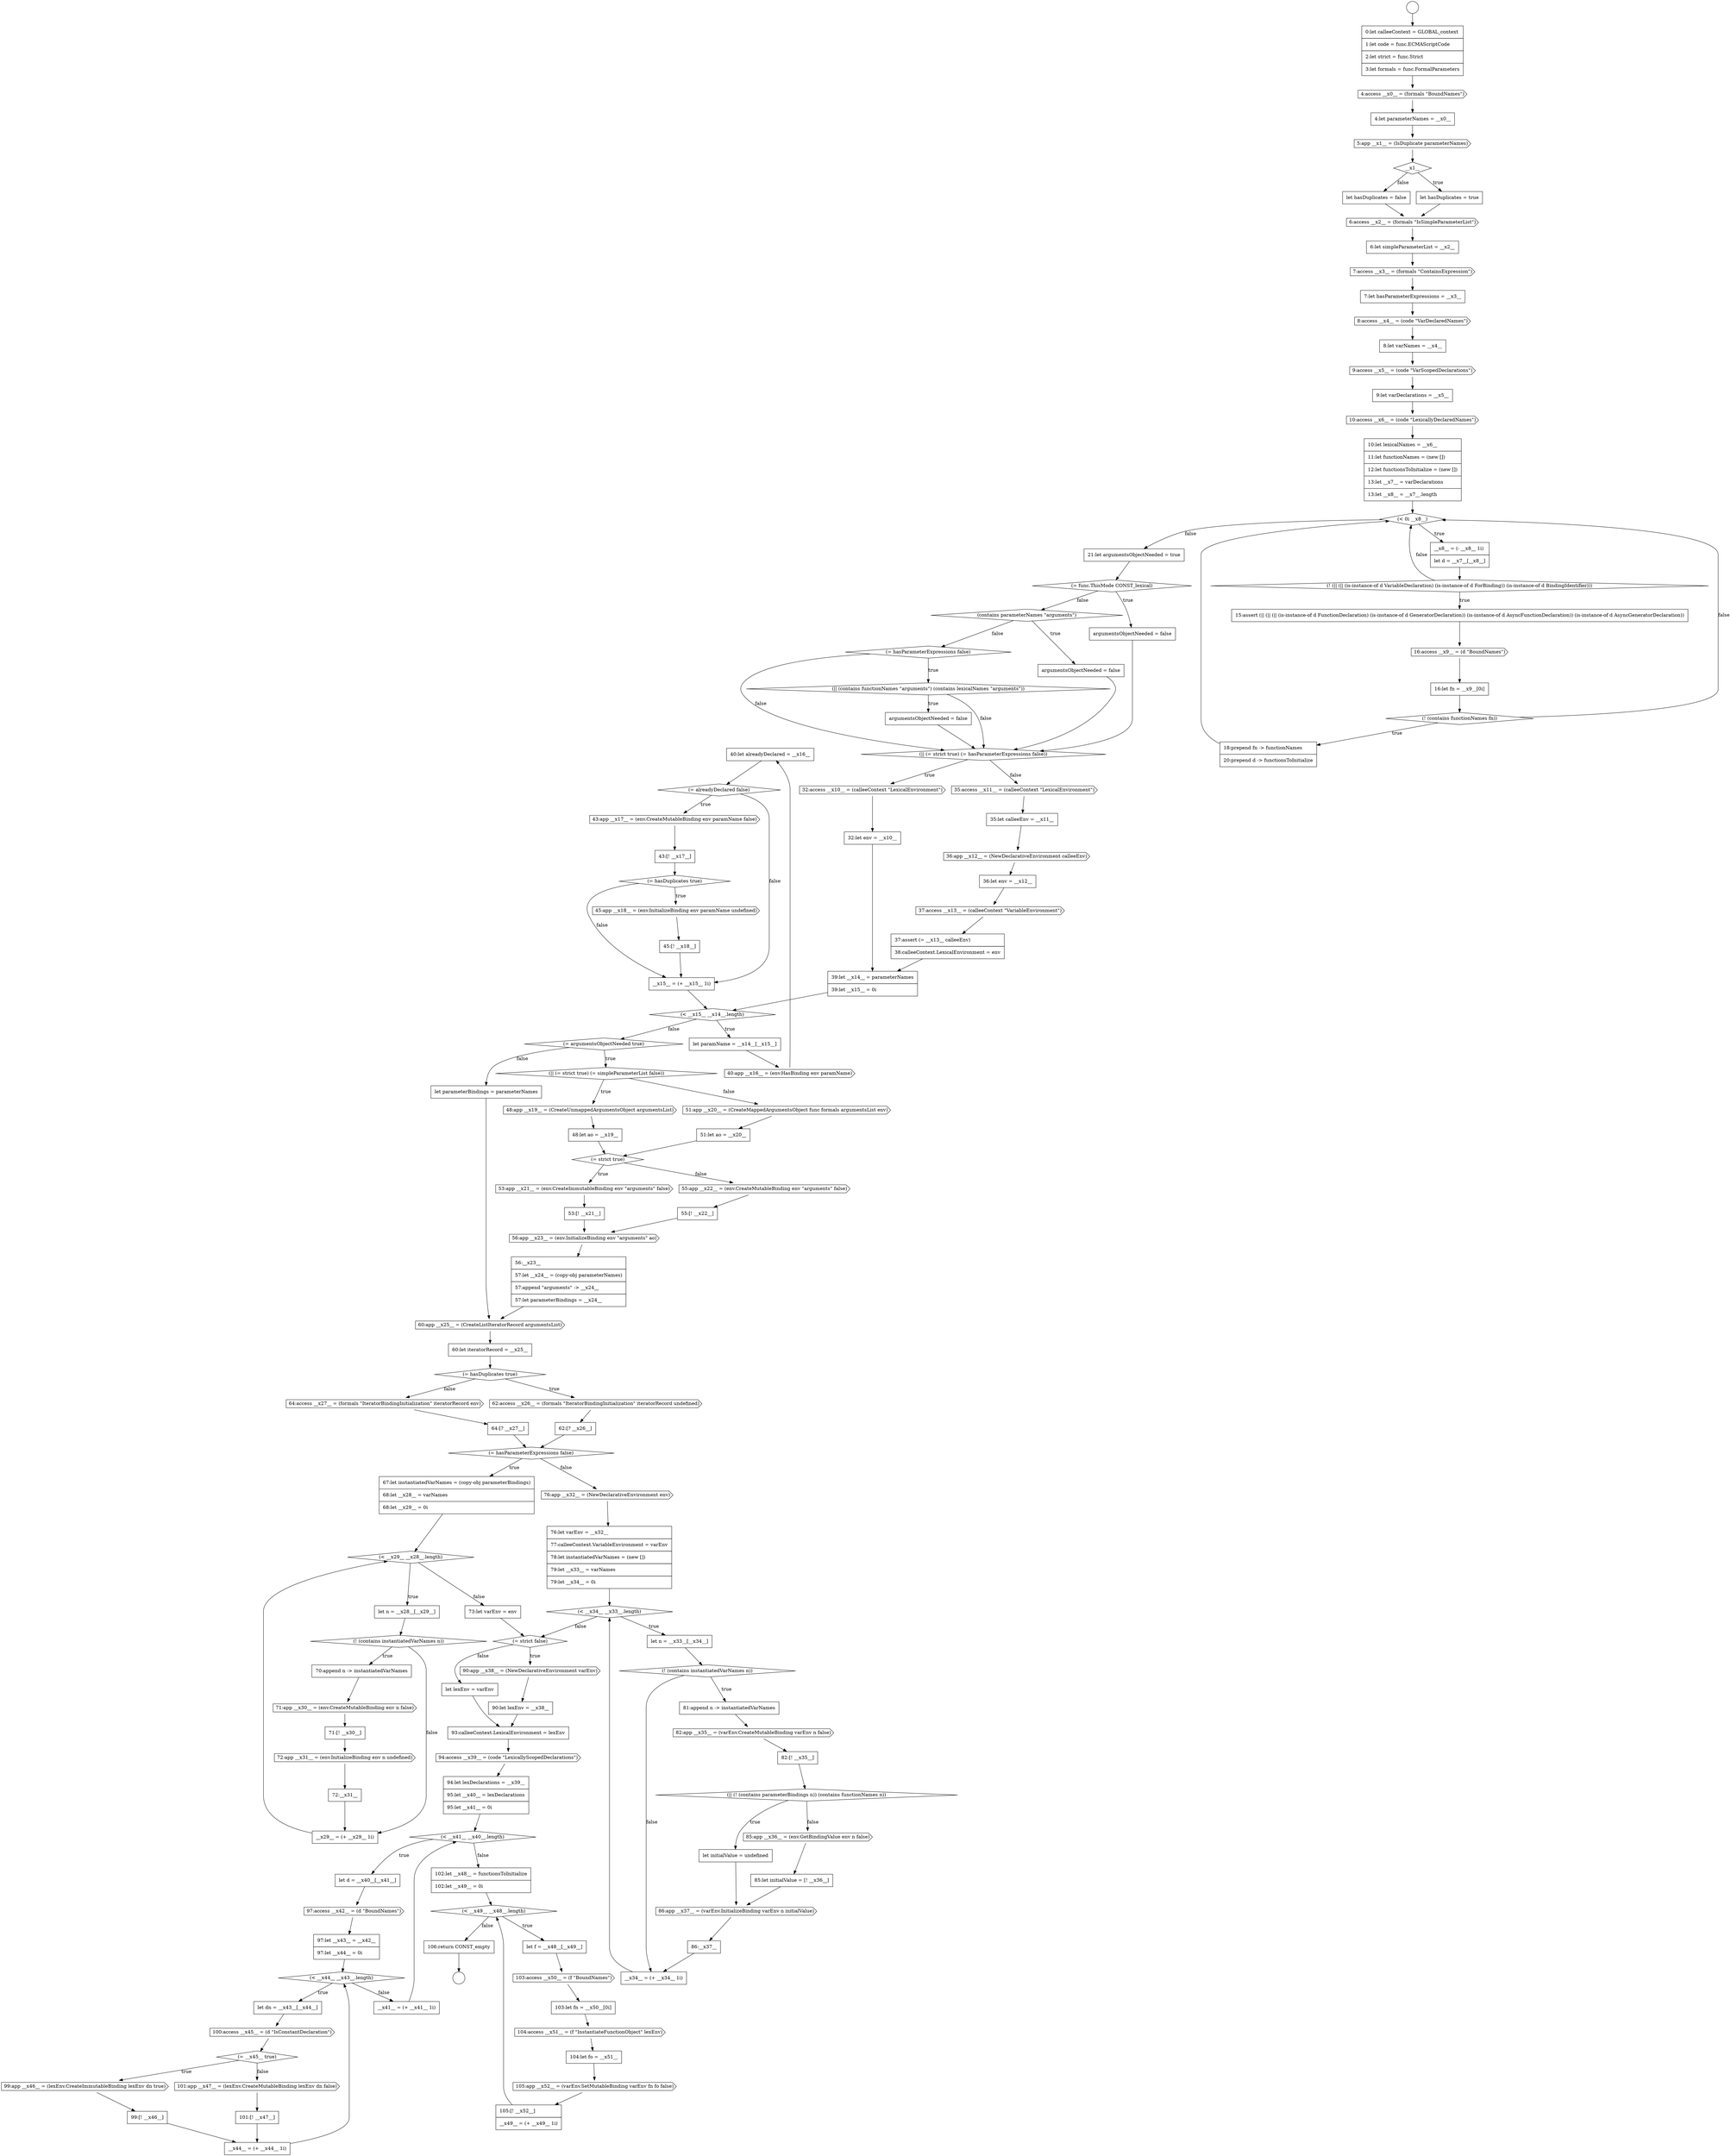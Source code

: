 digraph {
  node2452 [shape=none, margin=0, label=<<font color="black">
    <table border="0" cellborder="1" cellspacing="0" cellpadding="10">
      <tr><td align="left">40:let alreadyDeclared = __x16__</td></tr>
    </table>
  </font>> color="black" fillcolor="white" style=filled]
  node2412 [shape=none, margin=0, label=<<font color="black">
    <table border="0" cellborder="1" cellspacing="0" cellpadding="10">
      <tr><td align="left">let hasDuplicates = false</td></tr>
    </table>
  </font>> color="black" fillcolor="white" style=filled]
  node2463 [shape=none, margin=0, label=<<font color="black">
    <table border="0" cellborder="1" cellspacing="0" cellpadding="10">
      <tr><td align="left">48:let ao = __x19__</td></tr>
    </table>
  </font>> color="black" fillcolor="white" style=filled]
  node2499 [shape=cds, label=<<font color="black">82:app __x35__ = (varEnv.CreateMutableBinding varEnv n false)</font>> color="black" fillcolor="white" style=filled]
  node2427 [shape=cds, label=<<font color="black">16:access __x9__ = (d &quot;BoundNames&quot;)</font>> color="black" fillcolor="white" style=filled]
  node2480 [shape=none, margin=0, label=<<font color="black">
    <table border="0" cellborder="1" cellspacing="0" cellpadding="10">
      <tr><td align="left">64:[? __x27__]</td></tr>
    </table>
  </font>> color="black" fillcolor="white" style=filled]
  node2512 [shape=none, margin=0, label=<<font color="black">
    <table border="0" cellborder="1" cellspacing="0" cellpadding="10">
      <tr><td align="left">93:calleeContext.LexicalEnvironment = lexEnv</td></tr>
    </table>
  </font>> color="black" fillcolor="white" style=filled]
  node2495 [shape=diamond, label=<<font color="black">(&lt; __x34__ __x33__.length)</font>> color="black" fillcolor="white" style=filled]
  node2527 [shape=none, margin=0, label=<<font color="black">
    <table border="0" cellborder="1" cellspacing="0" cellpadding="10">
      <tr><td align="left">__x44__ = (+ __x44__ 1i)</td></tr>
    </table>
  </font>> color="black" fillcolor="white" style=filled]
  node2448 [shape=none, margin=0, label=<<font color="black">
    <table border="0" cellborder="1" cellspacing="0" cellpadding="10">
      <tr><td align="left">39:let __x14__ = parameterNames</td></tr>
      <tr><td align="left">39:let __x15__ = 0i</td></tr>
    </table>
  </font>> color="black" fillcolor="white" style=filled]
  node2434 [shape=diamond, label=<<font color="black">(contains parameterNames &quot;arguments&quot;)</font>> color="black" fillcolor="white" style=filled]
  node2476 [shape=diamond, label=<<font color="black">(= hasDuplicates true)</font>> color="black" fillcolor="white" style=filled]
  node2459 [shape=none, margin=0, label=<<font color="black">
    <table border="0" cellborder="1" cellspacing="0" cellpadding="10">
      <tr><td align="left">__x15__ = (+ __x15__ 1i)</td></tr>
    </table>
  </font>> color="black" fillcolor="white" style=filled]
  node2432 [shape=diamond, label=<<font color="black">(= func.ThisMode CONST_lexical)</font>> color="black" fillcolor="white" style=filled]
  node2491 [shape=none, margin=0, label=<<font color="black">
    <table border="0" cellborder="1" cellspacing="0" cellpadding="10">
      <tr><td align="left">__x29__ = (+ __x29__ 1i)</td></tr>
    </table>
  </font>> color="black" fillcolor="white" style=filled]
  node2516 [shape=none, margin=0, label=<<font color="black">
    <table border="0" cellborder="1" cellspacing="0" cellpadding="10">
      <tr><td align="left">let d = __x40__[__x41__]</td></tr>
    </table>
  </font>> color="black" fillcolor="white" style=filled]
  node2531 [shape=none, margin=0, label=<<font color="black">
    <table border="0" cellborder="1" cellspacing="0" cellpadding="10">
      <tr><td align="left">let f = __x48__[__x49__]</td></tr>
    </table>
  </font>> color="black" fillcolor="white" style=filled]
  node2405 [shape=circle label=" " color="black" fillcolor="white" style=filled]
  node2501 [shape=diamond, label=<<font color="black">(|| (! (contains parameterBindings n)) (contains functionNames n))</font>> color="black" fillcolor="white" style=filled]
  node2444 [shape=cds, label=<<font color="black">36:app __x12__ = (NewDeclarativeEnvironment calleeEnv)</font>> color="black" fillcolor="white" style=filled]
  node2488 [shape=none, margin=0, label=<<font color="black">
    <table border="0" cellborder="1" cellspacing="0" cellpadding="10">
      <tr><td align="left">71:[! __x30__]</td></tr>
    </table>
  </font>> color="black" fillcolor="white" style=filled]
  node2466 [shape=diamond, label=<<font color="black">(= strict true)</font>> color="black" fillcolor="white" style=filled]
  node2420 [shape=none, margin=0, label=<<font color="black">
    <table border="0" cellborder="1" cellspacing="0" cellpadding="10">
      <tr><td align="left">9:let varDeclarations = __x5__</td></tr>
    </table>
  </font>> color="black" fillcolor="white" style=filled]
  node2520 [shape=none, margin=0, label=<<font color="black">
    <table border="0" cellborder="1" cellspacing="0" cellpadding="10">
      <tr><td align="left">let dn = __x43__[__x44__]</td></tr>
    </table>
  </font>> color="black" fillcolor="white" style=filled]
  node2533 [shape=none, margin=0, label=<<font color="black">
    <table border="0" cellborder="1" cellspacing="0" cellpadding="10">
      <tr><td align="left">103:let fn = __x50__[0i]</td></tr>
    </table>
  </font>> color="black" fillcolor="white" style=filled]
  node2456 [shape=diamond, label=<<font color="black">(= hasDuplicates true)</font>> color="black" fillcolor="white" style=filled]
  node2469 [shape=cds, label=<<font color="black">55:app __x22__ = (env.CreateMutableBinding env &quot;arguments&quot; false)</font>> color="black" fillcolor="white" style=filled]
  node2451 [shape=cds, label=<<font color="black">40:app __x16__ = (env.HasBinding env paramName)</font>> color="black" fillcolor="white" style=filled]
  node2508 [shape=diamond, label=<<font color="black">(= strict false)</font>> color="black" fillcolor="white" style=filled]
  node2437 [shape=diamond, label=<<font color="black">(|| (contains functionNames &quot;arguments&quot;) (contains lexicalNames &quot;arguments&quot;))</font>> color="black" fillcolor="white" style=filled]
  node2483 [shape=diamond, label=<<font color="black">(&lt; __x29__ __x28__.length)</font>> color="black" fillcolor="white" style=filled]
  node2424 [shape=none, margin=0, label=<<font color="black">
    <table border="0" cellborder="1" cellspacing="0" cellpadding="10">
      <tr><td align="left">__x8__ = (- __x8__ 1i)</td></tr>
      <tr><td align="left">let d = __x7__[__x8__]</td></tr>
    </table>
  </font>> color="black" fillcolor="white" style=filled]
  node2523 [shape=cds, label=<<font color="black">99:app __x46__ = (lexEnv.CreateImmutableBinding lexEnv dn true)</font>> color="black" fillcolor="white" style=filled]
  node2530 [shape=diamond, label=<<font color="black">(&lt; __x49__ __x48__.length)</font>> color="black" fillcolor="white" style=filled]
  node2473 [shape=none, margin=0, label=<<font color="black">
    <table border="0" cellborder="1" cellspacing="0" cellpadding="10">
      <tr><td align="left">let parameterBindings = parameterNames</td></tr>
    </table>
  </font>> color="black" fillcolor="white" style=filled]
  node2496 [shape=none, margin=0, label=<<font color="black">
    <table border="0" cellborder="1" cellspacing="0" cellpadding="10">
      <tr><td align="left">let n = __x33__[__x34__]</td></tr>
    </table>
  </font>> color="black" fillcolor="white" style=filled]
  node2441 [shape=none, margin=0, label=<<font color="black">
    <table border="0" cellborder="1" cellspacing="0" cellpadding="10">
      <tr><td align="left">32:let env = __x10__</td></tr>
    </table>
  </font>> color="black" fillcolor="white" style=filled]
  node2409 [shape=cds, label=<<font color="black">5:app __x1__ = (IsDuplicate parameterNames)</font>> color="black" fillcolor="white" style=filled]
  node2428 [shape=none, margin=0, label=<<font color="black">
    <table border="0" cellborder="1" cellspacing="0" cellpadding="10">
      <tr><td align="left">16:let fn = __x9__[0i]</td></tr>
    </table>
  </font>> color="black" fillcolor="white" style=filled]
  node2414 [shape=none, margin=0, label=<<font color="black">
    <table border="0" cellborder="1" cellspacing="0" cellpadding="10">
      <tr><td align="left">6:let simpleParameterList = __x2__</td></tr>
    </table>
  </font>> color="black" fillcolor="white" style=filled]
  node2528 [shape=none, margin=0, label=<<font color="black">
    <table border="0" cellborder="1" cellspacing="0" cellpadding="10">
      <tr><td align="left">__x41__ = (+ __x41__ 1i)</td></tr>
    </table>
  </font>> color="black" fillcolor="white" style=filled]
  node2445 [shape=none, margin=0, label=<<font color="black">
    <table border="0" cellborder="1" cellspacing="0" cellpadding="10">
      <tr><td align="left">36:let env = __x12__</td></tr>
    </table>
  </font>> color="black" fillcolor="white" style=filled]
  node2464 [shape=cds, label=<<font color="black">51:app __x20__ = (CreateMappedArgumentsObject func formals argumentsList env)</font>> color="black" fillcolor="white" style=filled]
  node2492 [shape=none, margin=0, label=<<font color="black">
    <table border="0" cellborder="1" cellspacing="0" cellpadding="10">
      <tr><td align="left">73:let varEnv = env</td></tr>
    </table>
  </font>> color="black" fillcolor="white" style=filled]
  node2433 [shape=none, margin=0, label=<<font color="black">
    <table border="0" cellborder="1" cellspacing="0" cellpadding="10">
      <tr><td align="left">argumentsObjectNeeded = false</td></tr>
    </table>
  </font>> color="black" fillcolor="white" style=filled]
  node2477 [shape=cds, label=<<font color="black">62:access __x26__ = (formals &quot;IteratorBindingInitialization&quot; iteratorRecord undefined)</font>> color="black" fillcolor="white" style=filled]
  node2498 [shape=none, margin=0, label=<<font color="black">
    <table border="0" cellborder="1" cellspacing="0" cellpadding="10">
      <tr><td align="left">81:append n -&gt; instantiatedVarNames</td></tr>
    </table>
  </font>> color="black" fillcolor="white" style=filled]
  node2515 [shape=diamond, label=<<font color="black">(&lt; __x41__ __x40__.length)</font>> color="black" fillcolor="white" style=filled]
  node2509 [shape=cds, label=<<font color="black">90:app __x38__ = (NewDeclarativeEnvironment varEnv)</font>> color="black" fillcolor="white" style=filled]
  node2537 [shape=none, margin=0, label=<<font color="black">
    <table border="0" cellborder="1" cellspacing="0" cellpadding="10">
      <tr><td align="left">105:[! __x52__]</td></tr>
      <tr><td align="left">__x49__ = (+ __x49__ 1i)</td></tr>
    </table>
  </font>> color="black" fillcolor="white" style=filled]
  node2460 [shape=diamond, label=<<font color="black">(= argumentsObjectNeeded true)</font>> color="black" fillcolor="white" style=filled]
  node2419 [shape=cds, label=<<font color="black">9:access __x5__ = (code &quot;VarScopedDeclarations&quot;)</font>> color="black" fillcolor="white" style=filled]
  node2455 [shape=none, margin=0, label=<<font color="black">
    <table border="0" cellborder="1" cellspacing="0" cellpadding="10">
      <tr><td align="left">43:[! __x17__]</td></tr>
    </table>
  </font>> color="black" fillcolor="white" style=filled]
  node2472 [shape=none, margin=0, label=<<font color="black">
    <table border="0" cellborder="1" cellspacing="0" cellpadding="10">
      <tr><td align="left">56:__x23__</td></tr>
      <tr><td align="left">57:let __x24__ = (copy-obj parameterNames)</td></tr>
      <tr><td align="left">57:append &quot;arguments&quot; -&gt; __x24__</td></tr>
      <tr><td align="left">57:let parameterBindings = __x24__</td></tr>
    </table>
  </font>> color="black" fillcolor="white" style=filled]
  node2504 [shape=none, margin=0, label=<<font color="black">
    <table border="0" cellborder="1" cellspacing="0" cellpadding="10">
      <tr><td align="left">85:let initialValue = [! __x36__]</td></tr>
    </table>
  </font>> color="black" fillcolor="white" style=filled]
  node2450 [shape=none, margin=0, label=<<font color="black">
    <table border="0" cellborder="1" cellspacing="0" cellpadding="10">
      <tr><td align="left">let paramName = __x14__[__x15__]</td></tr>
    </table>
  </font>> color="black" fillcolor="white" style=filled]
  node2519 [shape=diamond, label=<<font color="black">(&lt; __x44__ __x43__.length)</font>> color="black" fillcolor="white" style=filled]
  node2536 [shape=cds, label=<<font color="black">105:app __x52__ = (varEnv.SetMutableBinding varEnv fn fo false)</font>> color="black" fillcolor="white" style=filled]
  node2487 [shape=cds, label=<<font color="black">71:app __x30__ = (env.CreateMutableBinding env n false)</font>> color="black" fillcolor="white" style=filled]
  node2465 [shape=none, margin=0, label=<<font color="black">
    <table border="0" cellborder="1" cellspacing="0" cellpadding="10">
      <tr><td align="left">51:let ao = __x20__</td></tr>
    </table>
  </font>> color="black" fillcolor="white" style=filled]
  node2505 [shape=cds, label=<<font color="black">86:app __x37__ = (varEnv.InitializeBinding varEnv n initialValue)</font>> color="black" fillcolor="white" style=filled]
  node2497 [shape=diamond, label=<<font color="black">(! (contains instantiatedVarNames n))</font>> color="black" fillcolor="white" style=filled]
  node2482 [shape=none, margin=0, label=<<font color="black">
    <table border="0" cellborder="1" cellspacing="0" cellpadding="10">
      <tr><td align="left">67:let instantiatedVarNames = (copy-obj parameterBindings)</td></tr>
      <tr><td align="left">68:let __x28__ = varNames</td></tr>
      <tr><td align="left">68:let __x29__ = 0i</td></tr>
    </table>
  </font>> color="black" fillcolor="white" style=filled]
  node2440 [shape=cds, label=<<font color="black">32:access __x10__ = (calleeContext &quot;LexicalEnvironment&quot;)</font>> color="black" fillcolor="white" style=filled]
  node2408 [shape=none, margin=0, label=<<font color="black">
    <table border="0" cellborder="1" cellspacing="0" cellpadding="10">
      <tr><td align="left">4:let parameterNames = __x0__</td></tr>
    </table>
  </font>> color="black" fillcolor="white" style=filled]
  node2423 [shape=diamond, label=<<font color="black">(&lt; 0i __x8__)</font>> color="black" fillcolor="white" style=filled]
  node2529 [shape=none, margin=0, label=<<font color="black">
    <table border="0" cellborder="1" cellspacing="0" cellpadding="10">
      <tr><td align="left">102:let __x48__ = functionsToInitialize</td></tr>
      <tr><td align="left">102:let __x49__ = 0i</td></tr>
    </table>
  </font>> color="black" fillcolor="white" style=filled]
  node2413 [shape=cds, label=<<font color="black">6:access __x2__ = (formals &quot;IsSimpleParameterList&quot;)</font>> color="black" fillcolor="white" style=filled]
  node2524 [shape=none, margin=0, label=<<font color="black">
    <table border="0" cellborder="1" cellspacing="0" cellpadding="10">
      <tr><td align="left">99:[! __x46__]</td></tr>
    </table>
  </font>> color="black" fillcolor="white" style=filled]
  node2525 [shape=cds, label=<<font color="black">101:app __x47__ = (lexEnv.CreateMutableBinding lexEnv dn false)</font>> color="black" fillcolor="white" style=filled]
  node2489 [shape=cds, label=<<font color="black">72:app __x31__ = (env.InitializeBinding env n undefined)</font>> color="black" fillcolor="white" style=filled]
  node2514 [shape=none, margin=0, label=<<font color="black">
    <table border="0" cellborder="1" cellspacing="0" cellpadding="10">
      <tr><td align="left">94:let lexDeclarations = __x39__</td></tr>
      <tr><td align="left">95:let __x40__ = lexDeclarations</td></tr>
      <tr><td align="left">95:let __x41__ = 0i</td></tr>
    </table>
  </font>> color="black" fillcolor="white" style=filled]
  node2442 [shape=cds, label=<<font color="black">35:access __x11__ = (calleeContext &quot;LexicalEnvironment&quot;)</font>> color="black" fillcolor="white" style=filled]
  node2457 [shape=cds, label=<<font color="black">45:app __x18__ = (env.InitializeBinding env paramName undefined)</font>> color="black" fillcolor="white" style=filled]
  node2425 [shape=diamond, label=<<font color="black">(! (|| (|| (is-instance-of d VariableDeclaration) (is-instance-of d ForBinding)) (is-instance-of d BindingIdentifier)))</font>> color="black" fillcolor="white" style=filled]
  node2474 [shape=cds, label=<<font color="black">60:app __x25__ = (CreateListIteratorRecord argumentsList)</font>> color="black" fillcolor="white" style=filled]
  node2510 [shape=none, margin=0, label=<<font color="black">
    <table border="0" cellborder="1" cellspacing="0" cellpadding="10">
      <tr><td align="left">90:let lexEnv = __x38__</td></tr>
    </table>
  </font>> color="black" fillcolor="white" style=filled]
  node2521 [shape=cds, label=<<font color="black">100:access __x45__ = (d &quot;IsConstantDeclaration&quot;)</font>> color="black" fillcolor="white" style=filled]
  node2538 [shape=none, margin=0, label=<<font color="black">
    <table border="0" cellborder="1" cellspacing="0" cellpadding="10">
      <tr><td align="left">106:return CONST_empty</td></tr>
    </table>
  </font>> color="black" fillcolor="white" style=filled]
  node2478 [shape=none, margin=0, label=<<font color="black">
    <table border="0" cellborder="1" cellspacing="0" cellpadding="10">
      <tr><td align="left">62:[? __x26__]</td></tr>
    </table>
  </font>> color="black" fillcolor="white" style=filled]
  node2422 [shape=none, margin=0, label=<<font color="black">
    <table border="0" cellborder="1" cellspacing="0" cellpadding="10">
      <tr><td align="left">10:let lexicalNames = __x6__</td></tr>
      <tr><td align="left">11:let functionNames = (new [])</td></tr>
      <tr><td align="left">12:let functionsToInitialize = (new [])</td></tr>
      <tr><td align="left">13:let __x7__ = varDeclarations</td></tr>
      <tr><td align="left">13:let __x8__ = __x7__.length</td></tr>
    </table>
  </font>> color="black" fillcolor="white" style=filled]
  node2415 [shape=cds, label=<<font color="black">7:access __x3__ = (formals &quot;ContainsExpression&quot;)</font>> color="black" fillcolor="white" style=filled]
  node2493 [shape=cds, label=<<font color="black">76:app __x32__ = (NewDeclarativeEnvironment env)</font>> color="black" fillcolor="white" style=filled]
  node2446 [shape=cds, label=<<font color="black">37:access __x13__ = (calleeContext &quot;VariableEnvironment&quot;)</font>> color="black" fillcolor="white" style=filled]
  node2410 [shape=diamond, label=<<font color="black">__x1__</font>> color="black" fillcolor="white" style=filled]
  node2461 [shape=diamond, label=<<font color="black">(|| (= strict true) (= simpleParameterList false))</font>> color="black" fillcolor="white" style=filled]
  node2418 [shape=none, margin=0, label=<<font color="black">
    <table border="0" cellborder="1" cellspacing="0" cellpadding="10">
      <tr><td align="left">8:let varNames = __x4__</td></tr>
    </table>
  </font>> color="black" fillcolor="white" style=filled]
  node2439 [shape=diamond, label=<<font color="black">(|| (= strict true) (= hasParameterExpressions false))</font>> color="black" fillcolor="white" style=filled]
  node2481 [shape=diamond, label=<<font color="black">(= hasParameterExpressions false)</font>> color="black" fillcolor="white" style=filled]
  node2535 [shape=none, margin=0, label=<<font color="black">
    <table border="0" cellborder="1" cellspacing="0" cellpadding="10">
      <tr><td align="left">104:let fo = __x51__</td></tr>
    </table>
  </font>> color="black" fillcolor="white" style=filled]
  node2506 [shape=none, margin=0, label=<<font color="black">
    <table border="0" cellborder="1" cellspacing="0" cellpadding="10">
      <tr><td align="left">86:__x37__</td></tr>
    </table>
  </font>> color="black" fillcolor="white" style=filled]
  node2471 [shape=cds, label=<<font color="black">56:app __x23__ = (env.InitializeBinding env &quot;arguments&quot; ao)</font>> color="black" fillcolor="white" style=filled]
  node2503 [shape=cds, label=<<font color="black">85:app __x36__ = (env.GetBindingValue env n false)</font>> color="black" fillcolor="white" style=filled]
  node2449 [shape=diamond, label=<<font color="black">(&lt; __x15__ __x14__.length)</font>> color="black" fillcolor="white" style=filled]
  node2513 [shape=cds, label=<<font color="black">94:access __x39__ = (code &quot;LexicallyScopedDeclarations&quot;)</font>> color="black" fillcolor="white" style=filled]
  node2518 [shape=none, margin=0, label=<<font color="black">
    <table border="0" cellborder="1" cellspacing="0" cellpadding="10">
      <tr><td align="left">97:let __x43__ = __x42__</td></tr>
      <tr><td align="left">97:let __x44__ = 0i</td></tr>
    </table>
  </font>> color="black" fillcolor="white" style=filled]
  node2407 [shape=cds, label=<<font color="black">4:access __x0__ = (formals &quot;BoundNames&quot;)</font>> color="black" fillcolor="white" style=filled]
  node2454 [shape=cds, label=<<font color="black">43:app __x17__ = (env.CreateMutableBinding env paramName false)</font>> color="black" fillcolor="white" style=filled]
  node2429 [shape=diamond, label=<<font color="black">(! (contains functionNames fn))</font>> color="black" fillcolor="white" style=filled]
  node2486 [shape=none, margin=0, label=<<font color="black">
    <table border="0" cellborder="1" cellspacing="0" cellpadding="10">
      <tr><td align="left">70:append n -&gt; instantiatedVarNames</td></tr>
    </table>
  </font>> color="black" fillcolor="white" style=filled]
  node2468 [shape=none, margin=0, label=<<font color="black">
    <table border="0" cellborder="1" cellspacing="0" cellpadding="10">
      <tr><td align="left">53:[! __x21__]</td></tr>
    </table>
  </font>> color="black" fillcolor="white" style=filled]
  node2426 [shape=none, margin=0, label=<<font color="black">
    <table border="0" cellborder="1" cellspacing="0" cellpadding="10">
      <tr><td align="left">15:assert (|| (|| (|| (is-instance-of d FunctionDeclaration) (is-instance-of d GeneratorDeclaration)) (is-instance-of d AsyncFunctionDeclaration)) (is-instance-of d AsyncGeneratorDeclaration))</td></tr>
    </table>
  </font>> color="black" fillcolor="white" style=filled]
  node2511 [shape=none, margin=0, label=<<font color="black">
    <table border="0" cellborder="1" cellspacing="0" cellpadding="10">
      <tr><td align="left">let lexEnv = varEnv</td></tr>
    </table>
  </font>> color="black" fillcolor="white" style=filled]
  node2411 [shape=none, margin=0, label=<<font color="black">
    <table border="0" cellborder="1" cellspacing="0" cellpadding="10">
      <tr><td align="left">let hasDuplicates = true</td></tr>
    </table>
  </font>> color="black" fillcolor="white" style=filled]
  node2500 [shape=none, margin=0, label=<<font color="black">
    <table border="0" cellborder="1" cellspacing="0" cellpadding="10">
      <tr><td align="left">82:[! __x35__]</td></tr>
    </table>
  </font>> color="black" fillcolor="white" style=filled]
  node2435 [shape=none, margin=0, label=<<font color="black">
    <table border="0" cellborder="1" cellspacing="0" cellpadding="10">
      <tr><td align="left">argumentsObjectNeeded = false</td></tr>
    </table>
  </font>> color="black" fillcolor="white" style=filled]
  node2458 [shape=none, margin=0, label=<<font color="black">
    <table border="0" cellborder="1" cellspacing="0" cellpadding="10">
      <tr><td align="left">45:[! __x18__]</td></tr>
    </table>
  </font>> color="black" fillcolor="white" style=filled]
  node2479 [shape=cds, label=<<font color="black">64:access __x27__ = (formals &quot;IteratorBindingInitialization&quot; iteratorRecord env)</font>> color="black" fillcolor="white" style=filled]
  node2490 [shape=none, margin=0, label=<<font color="black">
    <table border="0" cellborder="1" cellspacing="0" cellpadding="10">
      <tr><td align="left">72:__x31__</td></tr>
    </table>
  </font>> color="black" fillcolor="white" style=filled]
  node2443 [shape=none, margin=0, label=<<font color="black">
    <table border="0" cellborder="1" cellspacing="0" cellpadding="10">
      <tr><td align="left">35:let calleeEnv = __x11__</td></tr>
    </table>
  </font>> color="black" fillcolor="white" style=filled]
  node2406 [shape=none, margin=0, label=<<font color="black">
    <table border="0" cellborder="1" cellspacing="0" cellpadding="10">
      <tr><td align="left">0:let calleeContext = GLOBAL_context</td></tr>
      <tr><td align="left">1:let code = func.ECMAScriptCode</td></tr>
      <tr><td align="left">2:let strict = func.Strict</td></tr>
      <tr><td align="left">3:let formals = func.FormalParameters</td></tr>
    </table>
  </font>> color="black" fillcolor="white" style=filled]
  node2532 [shape=cds, label=<<font color="black">103:access __x50__ = (f &quot;BoundNames&quot;)</font>> color="black" fillcolor="white" style=filled]
  node2431 [shape=none, margin=0, label=<<font color="black">
    <table border="0" cellborder="1" cellspacing="0" cellpadding="10">
      <tr><td align="left">21:let argumentsObjectNeeded = true</td></tr>
    </table>
  </font>> color="black" fillcolor="white" style=filled]
  node2526 [shape=none, margin=0, label=<<font color="black">
    <table border="0" cellborder="1" cellspacing="0" cellpadding="10">
      <tr><td align="left">101:[! __x47__]</td></tr>
    </table>
  </font>> color="black" fillcolor="white" style=filled]
  node2416 [shape=none, margin=0, label=<<font color="black">
    <table border="0" cellborder="1" cellspacing="0" cellpadding="10">
      <tr><td align="left">7:let hasParameterExpressions = __x3__</td></tr>
    </table>
  </font>> color="black" fillcolor="white" style=filled]
  node2447 [shape=none, margin=0, label=<<font color="black">
    <table border="0" cellborder="1" cellspacing="0" cellpadding="10">
      <tr><td align="left">37:assert (= __x13__ calleeEnv)</td></tr>
      <tr><td align="left">38:calleeContext.LexicalEnvironment = env</td></tr>
    </table>
  </font>> color="black" fillcolor="white" style=filled]
  node2475 [shape=none, margin=0, label=<<font color="black">
    <table border="0" cellborder="1" cellspacing="0" cellpadding="10">
      <tr><td align="left">60:let iteratorRecord = __x25__</td></tr>
    </table>
  </font>> color="black" fillcolor="white" style=filled]
  node2462 [shape=cds, label=<<font color="black">48:app __x19__ = (CreateUnmappedArgumentsObject argumentsList)</font>> color="black" fillcolor="white" style=filled]
  node2494 [shape=none, margin=0, label=<<font color="black">
    <table border="0" cellborder="1" cellspacing="0" cellpadding="10">
      <tr><td align="left">76:let varEnv = __x32__</td></tr>
      <tr><td align="left">77:calleeContext.VariableEnvironment = varEnv</td></tr>
      <tr><td align="left">78:let instantiatedVarNames = (new [])</td></tr>
      <tr><td align="left">79:let __x33__ = varNames</td></tr>
      <tr><td align="left">79:let __x34__ = 0i</td></tr>
    </table>
  </font>> color="black" fillcolor="white" style=filled]
  node2421 [shape=cds, label=<<font color="black">10:access __x6__ = (code &quot;LexicallyDeclaredNames&quot;)</font>> color="black" fillcolor="white" style=filled]
  node2517 [shape=cds, label=<<font color="black">97:access __x42__ = (d &quot;BoundNames&quot;)</font>> color="black" fillcolor="white" style=filled]
  node2534 [shape=cds, label=<<font color="black">104:access __x51__ = (f &quot;InstantiateFunctionObject&quot; lexEnv)</font>> color="black" fillcolor="white" style=filled]
  node2522 [shape=diamond, label=<<font color="black">(= __x45__ true)</font>> color="black" fillcolor="white" style=filled]
  node2417 [shape=cds, label=<<font color="black">8:access __x4__ = (code &quot;VarDeclaredNames&quot;)</font>> color="black" fillcolor="white" style=filled]
  node2404 [shape=circle label=" " color="black" fillcolor="white" style=filled]
  node2502 [shape=none, margin=0, label=<<font color="black">
    <table border="0" cellborder="1" cellspacing="0" cellpadding="10">
      <tr><td align="left">let initialValue = undefined</td></tr>
    </table>
  </font>> color="black" fillcolor="white" style=filled]
  node2430 [shape=none, margin=0, label=<<font color="black">
    <table border="0" cellborder="1" cellspacing="0" cellpadding="10">
      <tr><td align="left">18:prepend fn -&gt; functionNames</td></tr>
      <tr><td align="left">20:prepend d -&gt; functionsToInitialize</td></tr>
    </table>
  </font>> color="black" fillcolor="white" style=filled]
  node2485 [shape=diamond, label=<<font color="black">(! (contains instantiatedVarNames n))</font>> color="black" fillcolor="white" style=filled]
  node2467 [shape=cds, label=<<font color="black">53:app __x21__ = (env.CreateImmutableBinding env &quot;arguments&quot; false)</font>> color="black" fillcolor="white" style=filled]
  node2507 [shape=none, margin=0, label=<<font color="black">
    <table border="0" cellborder="1" cellspacing="0" cellpadding="10">
      <tr><td align="left">__x34__ = (+ __x34__ 1i)</td></tr>
    </table>
  </font>> color="black" fillcolor="white" style=filled]
  node2484 [shape=none, margin=0, label=<<font color="black">
    <table border="0" cellborder="1" cellspacing="0" cellpadding="10">
      <tr><td align="left">let n = __x28__[__x29__]</td></tr>
    </table>
  </font>> color="black" fillcolor="white" style=filled]
  node2436 [shape=diamond, label=<<font color="black">(= hasParameterExpressions false)</font>> color="black" fillcolor="white" style=filled]
  node2438 [shape=none, margin=0, label=<<font color="black">
    <table border="0" cellborder="1" cellspacing="0" cellpadding="10">
      <tr><td align="left">argumentsObjectNeeded = false</td></tr>
    </table>
  </font>> color="black" fillcolor="white" style=filled]
  node2453 [shape=diamond, label=<<font color="black">(= alreadyDeclared false)</font>> color="black" fillcolor="white" style=filled]
  node2470 [shape=none, margin=0, label=<<font color="black">
    <table border="0" cellborder="1" cellspacing="0" cellpadding="10">
      <tr><td align="left">55:[! __x22__]</td></tr>
    </table>
  </font>> color="black" fillcolor="white" style=filled]
  node2509 -> node2510 [ color="black"]
  node2410 -> node2411 [label=<<font color="black">true</font>> color="black"]
  node2410 -> node2412 [label=<<font color="black">false</font>> color="black"]
  node2412 -> node2413 [ color="black"]
  node2470 -> node2471 [ color="black"]
  node2469 -> node2470 [ color="black"]
  node2491 -> node2483 [ color="black"]
  node2430 -> node2423 [ color="black"]
  node2413 -> node2414 [ color="black"]
  node2434 -> node2435 [label=<<font color="black">true</font>> color="black"]
  node2434 -> node2436 [label=<<font color="black">false</font>> color="black"]
  node2501 -> node2502 [label=<<font color="black">true</font>> color="black"]
  node2501 -> node2503 [label=<<font color="black">false</font>> color="black"]
  node2521 -> node2522 [ color="black"]
  node2437 -> node2438 [label=<<font color="black">true</font>> color="black"]
  node2437 -> node2439 [label=<<font color="black">false</font>> color="black"]
  node2538 -> node2405 [ color="black"]
  node2489 -> node2490 [ color="black"]
  node2479 -> node2480 [ color="black"]
  node2442 -> node2443 [ color="black"]
  node2519 -> node2520 [label=<<font color="black">true</font>> color="black"]
  node2519 -> node2528 [label=<<font color="black">false</font>> color="black"]
  node2448 -> node2449 [ color="black"]
  node2499 -> node2500 [ color="black"]
  node2502 -> node2505 [ color="black"]
  node2443 -> node2444 [ color="black"]
  node2433 -> node2439 [ color="black"]
  node2474 -> node2475 [ color="black"]
  node2425 -> node2426 [label=<<font color="black">true</font>> color="black"]
  node2425 -> node2423 [label=<<font color="black">false</font>> color="black"]
  node2460 -> node2461 [label=<<font color="black">true</font>> color="black"]
  node2460 -> node2473 [label=<<font color="black">false</font>> color="black"]
  node2507 -> node2495 [ color="black"]
  node2426 -> node2427 [ color="black"]
  node2506 -> node2507 [ color="black"]
  node2406 -> node2407 [ color="black"]
  node2529 -> node2530 [ color="black"]
  node2427 -> node2428 [ color="black"]
  node2522 -> node2523 [label=<<font color="black">true</font>> color="black"]
  node2522 -> node2525 [label=<<font color="black">false</font>> color="black"]
  node2485 -> node2486 [label=<<font color="black">true</font>> color="black"]
  node2485 -> node2491 [label=<<font color="black">false</font>> color="black"]
  node2530 -> node2531 [label=<<font color="black">true</font>> color="black"]
  node2530 -> node2538 [label=<<font color="black">false</font>> color="black"]
  node2510 -> node2512 [ color="black"]
  node2450 -> node2451 [ color="black"]
  node2447 -> node2448 [ color="black"]
  node2473 -> node2474 [ color="black"]
  node2496 -> node2497 [ color="black"]
  node2494 -> node2495 [ color="black"]
  node2527 -> node2519 [ color="black"]
  node2461 -> node2462 [label=<<font color="black">true</font>> color="black"]
  node2461 -> node2464 [label=<<font color="black">false</font>> color="black"]
  node2487 -> node2488 [ color="black"]
  node2500 -> node2501 [ color="black"]
  node2458 -> node2459 [ color="black"]
  node2516 -> node2517 [ color="black"]
  node2464 -> node2465 [ color="black"]
  node2503 -> node2504 [ color="black"]
  node2483 -> node2484 [label=<<font color="black">true</font>> color="black"]
  node2483 -> node2492 [label=<<font color="black">false</font>> color="black"]
  node2445 -> node2446 [ color="black"]
  node2421 -> node2422 [ color="black"]
  node2518 -> node2519 [ color="black"]
  node2423 -> node2424 [label=<<font color="black">true</font>> color="black"]
  node2423 -> node2431 [label=<<font color="black">false</font>> color="black"]
  node2462 -> node2463 [ color="black"]
  node2441 -> node2448 [ color="black"]
  node2508 -> node2509 [label=<<font color="black">true</font>> color="black"]
  node2508 -> node2511 [label=<<font color="black">false</font>> color="black"]
  node2467 -> node2468 [ color="black"]
  node2533 -> node2534 [ color="black"]
  node2420 -> node2421 [ color="black"]
  node2475 -> node2476 [ color="black"]
  node2534 -> node2535 [ color="black"]
  node2480 -> node2481 [ color="black"]
  node2431 -> node2432 [ color="black"]
  node2497 -> node2498 [label=<<font color="black">true</font>> color="black"]
  node2497 -> node2507 [label=<<font color="black">false</font>> color="black"]
  node2404 -> node2406 [ color="black"]
  node2422 -> node2423 [ color="black"]
  node2449 -> node2450 [label=<<font color="black">true</font>> color="black"]
  node2449 -> node2460 [label=<<font color="black">false</font>> color="black"]
  node2466 -> node2467 [label=<<font color="black">true</font>> color="black"]
  node2466 -> node2469 [label=<<font color="black">false</font>> color="black"]
  node2438 -> node2439 [ color="black"]
  node2417 -> node2418 [ color="black"]
  node2495 -> node2496 [label=<<font color="black">true</font>> color="black"]
  node2495 -> node2508 [label=<<font color="black">false</font>> color="black"]
  node2424 -> node2425 [ color="black"]
  node2490 -> node2491 [ color="black"]
  node2524 -> node2527 [ color="black"]
  node2435 -> node2439 [ color="black"]
  node2439 -> node2440 [label=<<font color="black">true</font>> color="black"]
  node2439 -> node2442 [label=<<font color="black">false</font>> color="black"]
  node2429 -> node2430 [label=<<font color="black">true</font>> color="black"]
  node2429 -> node2423 [label=<<font color="black">false</font>> color="black"]
  node2531 -> node2532 [ color="black"]
  node2414 -> node2415 [ color="black"]
  node2456 -> node2457 [label=<<font color="black">true</font>> color="black"]
  node2456 -> node2459 [label=<<font color="black">false</font>> color="black"]
  node2517 -> node2518 [ color="black"]
  node2468 -> node2471 [ color="black"]
  node2525 -> node2526 [ color="black"]
  node2523 -> node2524 [ color="black"]
  node2472 -> node2474 [ color="black"]
  node2419 -> node2420 [ color="black"]
  node2486 -> node2487 [ color="black"]
  node2484 -> node2485 [ color="black"]
  node2436 -> node2437 [label=<<font color="black">true</font>> color="black"]
  node2436 -> node2439 [label=<<font color="black">false</font>> color="black"]
  node2532 -> node2533 [ color="black"]
  node2520 -> node2521 [ color="black"]
  node2453 -> node2454 [label=<<font color="black">true</font>> color="black"]
  node2453 -> node2459 [label=<<font color="black">false</font>> color="black"]
  node2463 -> node2466 [ color="black"]
  node2428 -> node2429 [ color="black"]
  node2444 -> node2445 [ color="black"]
  node2415 -> node2416 [ color="black"]
  node2476 -> node2477 [label=<<font color="black">true</font>> color="black"]
  node2476 -> node2479 [label=<<font color="black">false</font>> color="black"]
  node2537 -> node2530 [ color="black"]
  node2409 -> node2410 [ color="black"]
  node2459 -> node2449 [ color="black"]
  node2418 -> node2419 [ color="black"]
  node2478 -> node2481 [ color="black"]
  node2471 -> node2472 [ color="black"]
  node2514 -> node2515 [ color="black"]
  node2528 -> node2515 [ color="black"]
  node2511 -> node2512 [ color="black"]
  node2526 -> node2527 [ color="black"]
  node2482 -> node2483 [ color="black"]
  node2408 -> node2409 [ color="black"]
  node2493 -> node2494 [ color="black"]
  node2411 -> node2413 [ color="black"]
  node2492 -> node2508 [ color="black"]
  node2512 -> node2513 [ color="black"]
  node2498 -> node2499 [ color="black"]
  node2452 -> node2453 [ color="black"]
  node2505 -> node2506 [ color="black"]
  node2416 -> node2417 [ color="black"]
  node2504 -> node2505 [ color="black"]
  node2451 -> node2452 [ color="black"]
  node2440 -> node2441 [ color="black"]
  node2454 -> node2455 [ color="black"]
  node2515 -> node2516 [label=<<font color="black">true</font>> color="black"]
  node2515 -> node2529 [label=<<font color="black">false</font>> color="black"]
  node2513 -> node2514 [ color="black"]
  node2535 -> node2536 [ color="black"]
  node2432 -> node2433 [label=<<font color="black">true</font>> color="black"]
  node2432 -> node2434 [label=<<font color="black">false</font>> color="black"]
  node2488 -> node2489 [ color="black"]
  node2457 -> node2458 [ color="black"]
  node2481 -> node2482 [label=<<font color="black">true</font>> color="black"]
  node2481 -> node2493 [label=<<font color="black">false</font>> color="black"]
  node2455 -> node2456 [ color="black"]
  node2477 -> node2478 [ color="black"]
  node2407 -> node2408 [ color="black"]
  node2536 -> node2537 [ color="black"]
  node2446 -> node2447 [ color="black"]
  node2465 -> node2466 [ color="black"]
}
